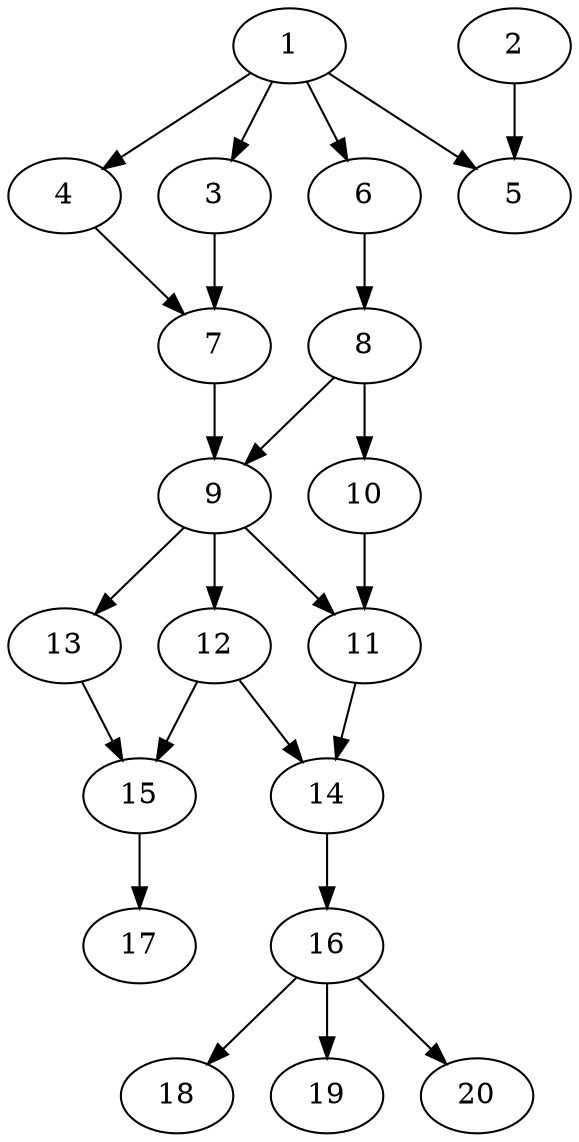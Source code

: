 // DAG automatically generated by daggen at Sat Jul 27 15:35:52 2019
// ./daggen --dot -n 20 --ccr 0.5 --fat 0.4 --regular 0.5 --density 0.6 --mindata 5242880 --maxdata 52428800 
digraph G {
  1 [size="98045952", alpha="0.16", expect_size="49022976"] 
  1 -> 3 [size ="49022976"]
  1 -> 4 [size ="49022976"]
  1 -> 5 [size ="49022976"]
  1 -> 6 [size ="49022976"]
  2 [size="90128384", alpha="0.16", expect_size="45064192"] 
  2 -> 5 [size ="45064192"]
  3 [size="50165760", alpha="0.14", expect_size="25082880"] 
  3 -> 7 [size ="25082880"]
  4 [size="41713664", alpha="0.16", expect_size="20856832"] 
  4 -> 7 [size ="20856832"]
  5 [size="30928896", alpha="0.06", expect_size="15464448"] 
  6 [size="17723392", alpha="0.08", expect_size="8861696"] 
  6 -> 8 [size ="8861696"]
  7 [size="48128000", alpha="0.04", expect_size="24064000"] 
  7 -> 9 [size ="24064000"]
  8 [size="89296896", alpha="0.12", expect_size="44648448"] 
  8 -> 9 [size ="44648448"]
  8 -> 10 [size ="44648448"]
  9 [size="79689728", alpha="0.02", expect_size="39844864"] 
  9 -> 11 [size ="39844864"]
  9 -> 12 [size ="39844864"]
  9 -> 13 [size ="39844864"]
  10 [size="63162368", alpha="0.10", expect_size="31581184"] 
  10 -> 11 [size ="31581184"]
  11 [size="18601984", alpha="0.16", expect_size="9300992"] 
  11 -> 14 [size ="9300992"]
  12 [size="92540928", alpha="0.11", expect_size="46270464"] 
  12 -> 14 [size ="46270464"]
  12 -> 15 [size ="46270464"]
  13 [size="73185280", alpha="0.10", expect_size="36592640"] 
  13 -> 15 [size ="36592640"]
  14 [size="46538752", alpha="0.09", expect_size="23269376"] 
  14 -> 16 [size ="23269376"]
  15 [size="25763840", alpha="0.17", expect_size="12881920"] 
  15 -> 17 [size ="12881920"]
  16 [size="55689216", alpha="0.02", expect_size="27844608"] 
  16 -> 18 [size ="27844608"]
  16 -> 19 [size ="27844608"]
  16 -> 20 [size ="27844608"]
  17 [size="91291648", alpha="0.19", expect_size="45645824"] 
  18 [size="15722496", alpha="0.15", expect_size="7861248"] 
  19 [size="74627072", alpha="0.16", expect_size="37313536"] 
  20 [size="83179520", alpha="0.02", expect_size="41589760"] 
}
